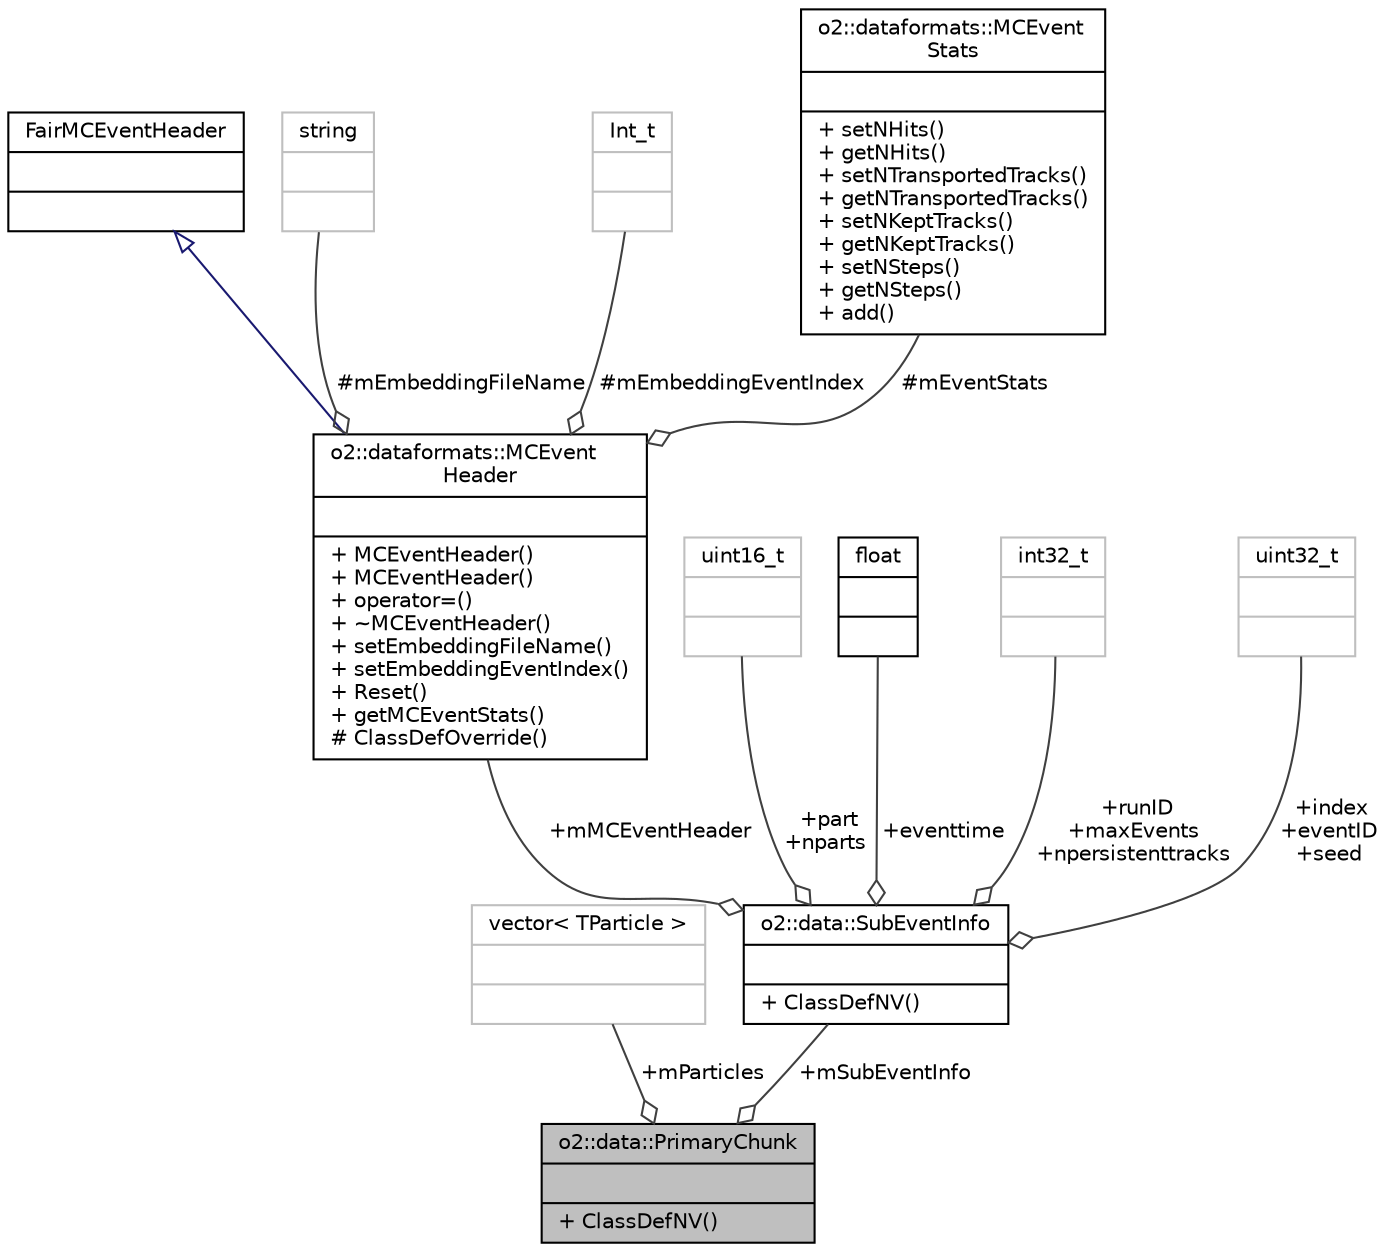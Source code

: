 digraph "o2::data::PrimaryChunk"
{
 // INTERACTIVE_SVG=YES
  bgcolor="transparent";
  edge [fontname="Helvetica",fontsize="10",labelfontname="Helvetica",labelfontsize="10"];
  node [fontname="Helvetica",fontsize="10",shape=record];
  Node1 [label="{o2::data::PrimaryChunk\n||+ ClassDefNV()\l}",height=0.2,width=0.4,color="black", fillcolor="grey75", style="filled", fontcolor="black"];
  Node2 -> Node1 [color="grey25",fontsize="10",style="solid",label=" +mParticles" ,arrowhead="odiamond",fontname="Helvetica"];
  Node2 [label="{vector\< TParticle \>\n||}",height=0.2,width=0.4,color="grey75"];
  Node3 -> Node1 [color="grey25",fontsize="10",style="solid",label=" +mSubEventInfo" ,arrowhead="odiamond",fontname="Helvetica"];
  Node3 [label="{o2::data::SubEventInfo\n||+ ClassDefNV()\l}",height=0.2,width=0.4,color="black",URL="$d5/dbc/structo2_1_1data_1_1SubEventInfo.html"];
  Node4 -> Node3 [color="grey25",fontsize="10",style="solid",label=" +mMCEventHeader" ,arrowhead="odiamond",fontname="Helvetica"];
  Node4 [label="{o2::dataformats::MCEvent\lHeader\n||+ MCEventHeader()\l+ MCEventHeader()\l+ operator=()\l+ ~MCEventHeader()\l+ setEmbeddingFileName()\l+ setEmbeddingEventIndex()\l+ Reset()\l+ getMCEventStats()\l# ClassDefOverride()\l}",height=0.2,width=0.4,color="black",URL="$d4/db1/classo2_1_1dataformats_1_1MCEventHeader.html"];
  Node5 -> Node4 [dir="back",color="midnightblue",fontsize="10",style="solid",arrowtail="onormal",fontname="Helvetica"];
  Node5 [label="{FairMCEventHeader\n||}",height=0.2,width=0.4,color="black",URL="$dd/d8f/classFairMCEventHeader.html"];
  Node6 -> Node4 [color="grey25",fontsize="10",style="solid",label=" #mEmbeddingFileName" ,arrowhead="odiamond",fontname="Helvetica"];
  Node6 [label="{string\n||}",height=0.2,width=0.4,color="grey75"];
  Node7 -> Node4 [color="grey25",fontsize="10",style="solid",label=" #mEmbeddingEventIndex" ,arrowhead="odiamond",fontname="Helvetica"];
  Node7 [label="{Int_t\n||}",height=0.2,width=0.4,color="grey75"];
  Node8 -> Node4 [color="grey25",fontsize="10",style="solid",label=" #mEventStats" ,arrowhead="odiamond",fontname="Helvetica"];
  Node8 [label="{o2::dataformats::MCEvent\lStats\n||+ setNHits()\l+ getNHits()\l+ setNTransportedTracks()\l+ getNTransportedTracks()\l+ setNKeptTracks()\l+ getNKeptTracks()\l+ setNSteps()\l+ getNSteps()\l+ add()\l}",height=0.2,width=0.4,color="black",URL="$d9/ddb/classo2_1_1dataformats_1_1MCEventStats.html"];
  Node9 -> Node3 [color="grey25",fontsize="10",style="solid",label=" +part\n+nparts" ,arrowhead="odiamond",fontname="Helvetica"];
  Node9 [label="{uint16_t\n||}",height=0.2,width=0.4,color="grey75"];
  Node10 -> Node3 [color="grey25",fontsize="10",style="solid",label=" +eventtime" ,arrowhead="odiamond",fontname="Helvetica"];
  Node10 [label="{float\n||}",height=0.2,width=0.4,color="black",URL="$d4/dc3/classfloat.html"];
  Node11 -> Node3 [color="grey25",fontsize="10",style="solid",label=" +runID\n+maxEvents\n+npersistenttracks" ,arrowhead="odiamond",fontname="Helvetica"];
  Node11 [label="{int32_t\n||}",height=0.2,width=0.4,color="grey75"];
  Node12 -> Node3 [color="grey25",fontsize="10",style="solid",label=" +index\n+eventID\n+seed" ,arrowhead="odiamond",fontname="Helvetica"];
  Node12 [label="{uint32_t\n||}",height=0.2,width=0.4,color="grey75"];
}
